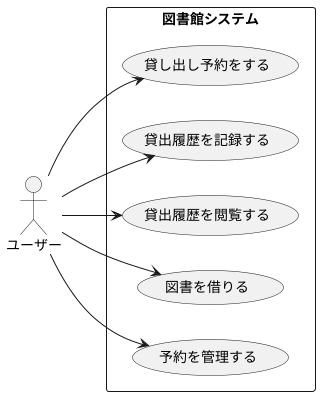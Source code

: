 @startuml Robodogユースケース図
left to right direction
actor ユーザー as U

rectangle 図書館システム {
  usecase "貸し出し予約をする" as UC1
  usecase "貸出履歴を記録する" as UC2
  usecase "貸出履歴を閲覧する" as UC3
  usecase "図書を借りる" as UC4
  usecase "図書を返却する" as UC5
  usecase "予約を管理する" as UC5

}
U --> UC1
U --> UC2
U --> UC3
U --> UC4
U --> UC5
@enduml